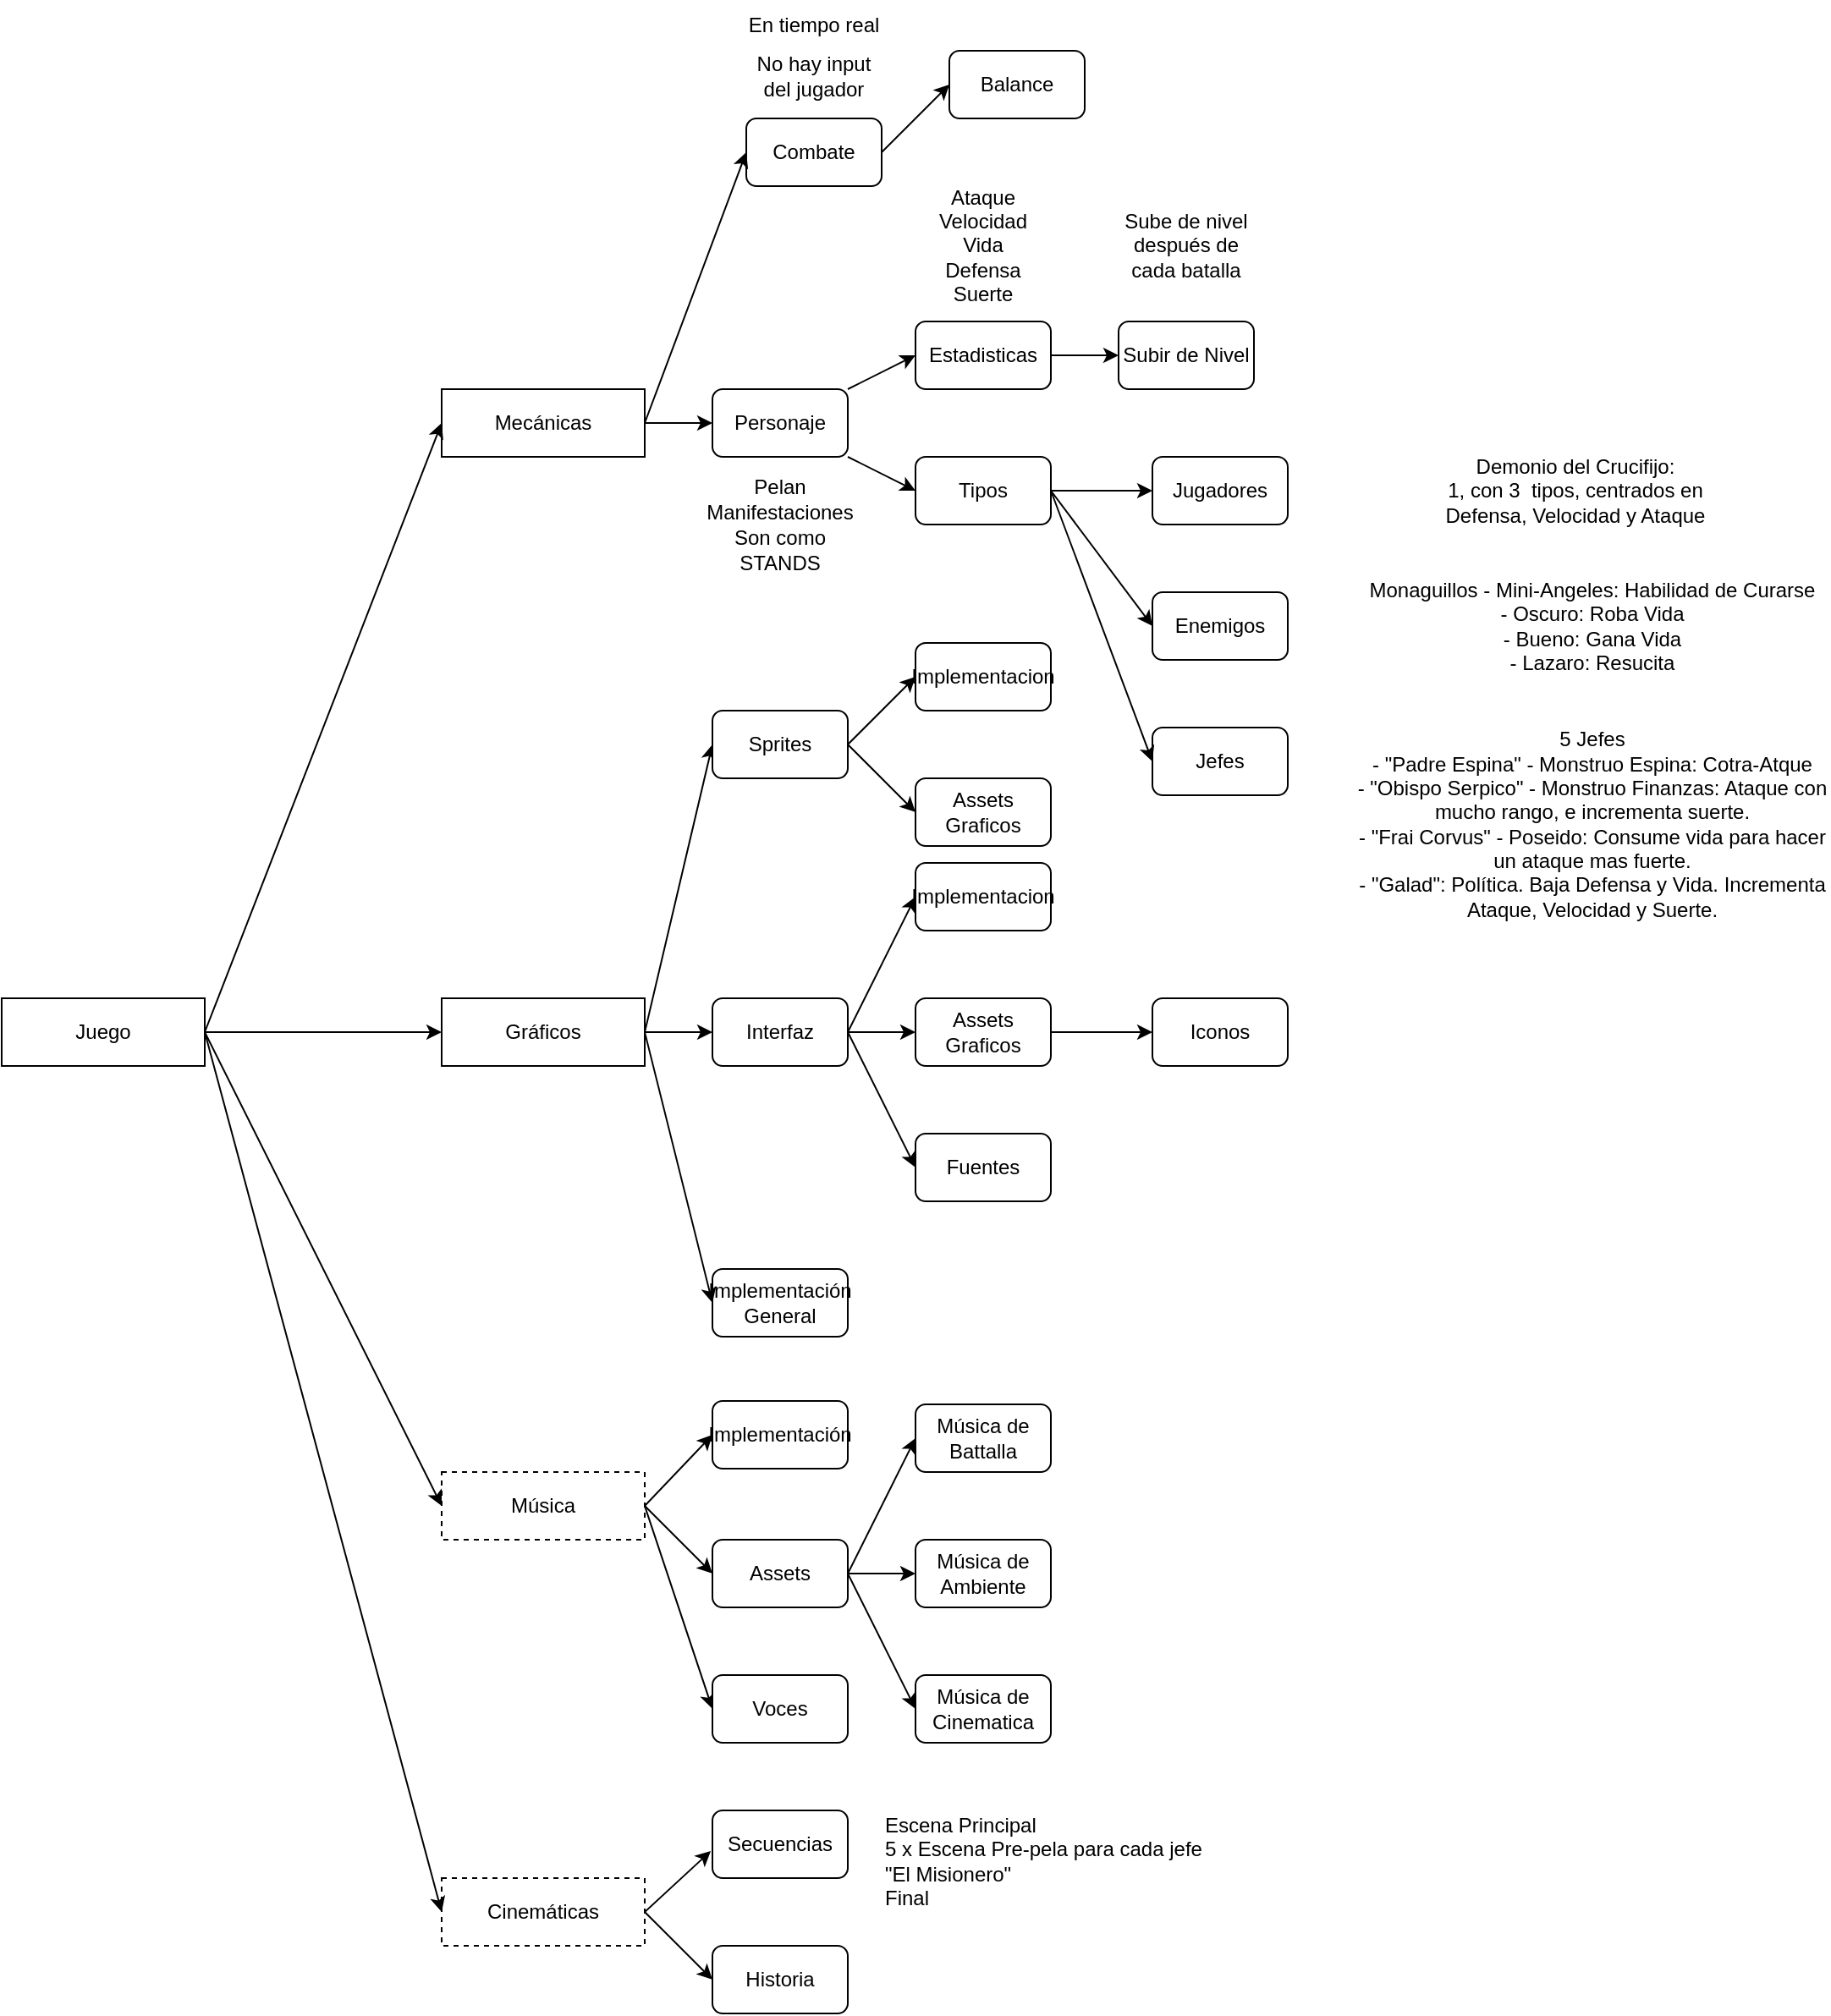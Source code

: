 <mxfile version="27.0.6">
  <diagram name="Página-1" id="4wmt6wk9KiucF9GbgIPQ">
    <mxGraphModel dx="969" dy="1703" grid="1" gridSize="10" guides="1" tooltips="1" connect="1" arrows="1" fold="1" page="1" pageScale="1" pageWidth="827" pageHeight="1169" math="0" shadow="0">
      <root>
        <mxCell id="0" />
        <mxCell id="1" parent="0" />
        <mxCell id="VZRRbTIA94rRxhNmFZnI-1" value="Juego" style="rounded=0;whiteSpace=wrap;html=1;" vertex="1" parent="1">
          <mxGeometry y="400" width="120" height="40" as="geometry" />
        </mxCell>
        <mxCell id="VZRRbTIA94rRxhNmFZnI-2" value="Gráficos" style="rounded=0;whiteSpace=wrap;html=1;" vertex="1" parent="1">
          <mxGeometry x="260" y="400" width="120" height="40" as="geometry" />
        </mxCell>
        <mxCell id="VZRRbTIA94rRxhNmFZnI-3" value="Música" style="rounded=0;whiteSpace=wrap;html=1;dashed=1;" vertex="1" parent="1">
          <mxGeometry x="260" y="680" width="120" height="40" as="geometry" />
        </mxCell>
        <mxCell id="VZRRbTIA94rRxhNmFZnI-4" value="Cinemáticas" style="rounded=0;whiteSpace=wrap;html=1;dashed=1;" vertex="1" parent="1">
          <mxGeometry x="260" y="920" width="120" height="40" as="geometry" />
        </mxCell>
        <mxCell id="VZRRbTIA94rRxhNmFZnI-6" value="" style="endArrow=classic;html=1;rounded=0;exitX=1;exitY=0.5;exitDx=0;exitDy=0;entryX=0;entryY=0.5;entryDx=0;entryDy=0;" edge="1" parent="1" source="VZRRbTIA94rRxhNmFZnI-1" target="VZRRbTIA94rRxhNmFZnI-3">
          <mxGeometry width="50" height="50" relative="1" as="geometry">
            <mxPoint x="250" y="450" as="sourcePoint" />
            <mxPoint x="300" y="400" as="targetPoint" />
          </mxGeometry>
        </mxCell>
        <mxCell id="VZRRbTIA94rRxhNmFZnI-7" value="" style="endArrow=classic;html=1;rounded=0;exitX=1;exitY=0.5;exitDx=0;exitDy=0;" edge="1" parent="1" source="VZRRbTIA94rRxhNmFZnI-1" target="VZRRbTIA94rRxhNmFZnI-2">
          <mxGeometry width="50" height="50" relative="1" as="geometry">
            <mxPoint x="210" y="420" as="sourcePoint" />
            <mxPoint x="310" y="460" as="targetPoint" />
          </mxGeometry>
        </mxCell>
        <mxCell id="VZRRbTIA94rRxhNmFZnI-9" value="" style="endArrow=classic;html=1;rounded=0;exitX=1;exitY=0.5;exitDx=0;exitDy=0;entryX=0;entryY=0.5;entryDx=0;entryDy=0;" edge="1" parent="1" source="VZRRbTIA94rRxhNmFZnI-1" target="VZRRbTIA94rRxhNmFZnI-4">
          <mxGeometry width="50" height="50" relative="1" as="geometry">
            <mxPoint x="260" y="420" as="sourcePoint" />
            <mxPoint x="340" y="420" as="targetPoint" />
          </mxGeometry>
        </mxCell>
        <mxCell id="VZRRbTIA94rRxhNmFZnI-12" value="Música de Battalla" style="rounded=1;whiteSpace=wrap;html=1;" vertex="1" parent="1">
          <mxGeometry x="540" y="640" width="80" height="40" as="geometry" />
        </mxCell>
        <mxCell id="VZRRbTIA94rRxhNmFZnI-13" value="Música de Ambiente" style="rounded=1;whiteSpace=wrap;html=1;" vertex="1" parent="1">
          <mxGeometry x="540" y="720" width="80" height="40" as="geometry" />
        </mxCell>
        <mxCell id="VZRRbTIA94rRxhNmFZnI-14" value="Música de Cinematica" style="rounded=1;whiteSpace=wrap;html=1;" vertex="1" parent="1">
          <mxGeometry x="540" y="800" width="80" height="40" as="geometry" />
        </mxCell>
        <mxCell id="VZRRbTIA94rRxhNmFZnI-15" value="Mecánicas" style="rounded=0;whiteSpace=wrap;html=1;" vertex="1" parent="1">
          <mxGeometry x="260" y="40" width="120" height="40" as="geometry" />
        </mxCell>
        <mxCell id="VZRRbTIA94rRxhNmFZnI-16" value="" style="endArrow=classic;html=1;rounded=0;exitX=1;exitY=0.5;exitDx=0;exitDy=0;entryX=0;entryY=0.5;entryDx=0;entryDy=0;" edge="1" parent="1" source="VZRRbTIA94rRxhNmFZnI-1" target="VZRRbTIA94rRxhNmFZnI-15">
          <mxGeometry width="50" height="50" relative="1" as="geometry">
            <mxPoint x="290" y="510" as="sourcePoint" />
            <mxPoint x="380" y="528" as="targetPoint" />
          </mxGeometry>
        </mxCell>
        <mxCell id="VZRRbTIA94rRxhNmFZnI-17" value="Implementación" style="rounded=1;whiteSpace=wrap;html=1;" vertex="1" parent="1">
          <mxGeometry x="420" y="638" width="80" height="40" as="geometry" />
        </mxCell>
        <mxCell id="VZRRbTIA94rRxhNmFZnI-18" value="" style="endArrow=classic;html=1;rounded=0;exitX=1;exitY=0.5;exitDx=0;exitDy=0;entryX=0;entryY=0.5;entryDx=0;entryDy=0;" edge="1" parent="1" source="VZRRbTIA94rRxhNmFZnI-3" target="VZRRbTIA94rRxhNmFZnI-17">
          <mxGeometry width="50" height="50" relative="1" as="geometry">
            <mxPoint x="380" y="725" as="sourcePoint" />
            <mxPoint x="430" y="675" as="targetPoint" />
          </mxGeometry>
        </mxCell>
        <mxCell id="VZRRbTIA94rRxhNmFZnI-19" value="Assets" style="rounded=1;whiteSpace=wrap;html=1;" vertex="1" parent="1">
          <mxGeometry x="420" y="720" width="80" height="40" as="geometry" />
        </mxCell>
        <mxCell id="VZRRbTIA94rRxhNmFZnI-20" value="" style="endArrow=classic;html=1;rounded=0;exitX=1;exitY=0.5;exitDx=0;exitDy=0;entryX=0;entryY=0.5;entryDx=0;entryDy=0;" edge="1" parent="1" source="VZRRbTIA94rRxhNmFZnI-19" target="VZRRbTIA94rRxhNmFZnI-12">
          <mxGeometry width="50" height="50" relative="1" as="geometry">
            <mxPoint x="620" y="765" as="sourcePoint" />
            <mxPoint x="670" y="715" as="targetPoint" />
          </mxGeometry>
        </mxCell>
        <mxCell id="VZRRbTIA94rRxhNmFZnI-21" value="" style="endArrow=classic;html=1;rounded=0;" edge="1" parent="1" source="VZRRbTIA94rRxhNmFZnI-19" target="VZRRbTIA94rRxhNmFZnI-13">
          <mxGeometry width="50" height="50" relative="1" as="geometry">
            <mxPoint x="590" y="845" as="sourcePoint" />
            <mxPoint x="670" y="805" as="targetPoint" />
          </mxGeometry>
        </mxCell>
        <mxCell id="VZRRbTIA94rRxhNmFZnI-22" value="" style="endArrow=classic;html=1;rounded=0;exitX=1;exitY=0.5;exitDx=0;exitDy=0;entryX=0;entryY=0.5;entryDx=0;entryDy=0;" edge="1" parent="1" source="VZRRbTIA94rRxhNmFZnI-19" target="VZRRbTIA94rRxhNmFZnI-14">
          <mxGeometry width="50" height="50" relative="1" as="geometry">
            <mxPoint x="570" y="805" as="sourcePoint" />
            <mxPoint x="637" y="805" as="targetPoint" />
          </mxGeometry>
        </mxCell>
        <mxCell id="VZRRbTIA94rRxhNmFZnI-23" value="" style="endArrow=classic;html=1;rounded=0;exitX=1;exitY=0.5;exitDx=0;exitDy=0;entryX=0;entryY=0.5;entryDx=0;entryDy=0;" edge="1" parent="1" source="VZRRbTIA94rRxhNmFZnI-3" target="VZRRbTIA94rRxhNmFZnI-88">
          <mxGeometry width="50" height="50" relative="1" as="geometry">
            <mxPoint x="470" y="752" as="sourcePoint" />
            <mxPoint x="550" y="735" as="targetPoint" />
          </mxGeometry>
        </mxCell>
        <mxCell id="VZRRbTIA94rRxhNmFZnI-24" value="" style="endArrow=classic;html=1;rounded=0;exitX=1;exitY=0.5;exitDx=0;exitDy=0;entryX=0;entryY=0.5;entryDx=0;entryDy=0;" edge="1" parent="1" source="VZRRbTIA94rRxhNmFZnI-2" target="VZRRbTIA94rRxhNmFZnI-26">
          <mxGeometry width="50" height="50" relative="1" as="geometry">
            <mxPoint x="330" y="510" as="sourcePoint" />
            <mxPoint x="470" y="380" as="targetPoint" />
          </mxGeometry>
        </mxCell>
        <mxCell id="VZRRbTIA94rRxhNmFZnI-26" value="Sprites" style="rounded=1;whiteSpace=wrap;html=1;" vertex="1" parent="1">
          <mxGeometry x="420" y="230" width="80" height="40" as="geometry" />
        </mxCell>
        <mxCell id="VZRRbTIA94rRxhNmFZnI-27" value="Interfaz" style="rounded=1;whiteSpace=wrap;html=1;" vertex="1" parent="1">
          <mxGeometry x="420" y="400" width="80" height="40" as="geometry" />
        </mxCell>
        <mxCell id="VZRRbTIA94rRxhNmFZnI-28" value="Implementación General" style="rounded=1;whiteSpace=wrap;html=1;" vertex="1" parent="1">
          <mxGeometry x="420" y="560" width="80" height="40" as="geometry" />
        </mxCell>
        <mxCell id="VZRRbTIA94rRxhNmFZnI-29" value="" style="endArrow=classic;html=1;rounded=0;" edge="1" parent="1" source="VZRRbTIA94rRxhNmFZnI-2" target="VZRRbTIA94rRxhNmFZnI-27">
          <mxGeometry width="50" height="50" relative="1" as="geometry">
            <mxPoint x="490" y="430" as="sourcePoint" />
            <mxPoint x="580" y="430" as="targetPoint" />
          </mxGeometry>
        </mxCell>
        <mxCell id="VZRRbTIA94rRxhNmFZnI-30" value="" style="endArrow=classic;html=1;rounded=0;exitX=1;exitY=0.5;exitDx=0;exitDy=0;entryX=0;entryY=0.5;entryDx=0;entryDy=0;" edge="1" parent="1" source="VZRRbTIA94rRxhNmFZnI-2" target="VZRRbTIA94rRxhNmFZnI-28">
          <mxGeometry width="50" height="50" relative="1" as="geometry">
            <mxPoint x="520" y="481" as="sourcePoint" />
            <mxPoint x="640" y="460" as="targetPoint" />
          </mxGeometry>
        </mxCell>
        <mxCell id="VZRRbTIA94rRxhNmFZnI-31" value="" style="endArrow=classic;html=1;rounded=0;exitX=1;exitY=0.5;exitDx=0;exitDy=0;entryX=0;entryY=0.5;entryDx=0;entryDy=0;" edge="1" parent="1" source="VZRRbTIA94rRxhNmFZnI-26" target="VZRRbTIA94rRxhNmFZnI-32">
          <mxGeometry width="50" height="50" relative="1" as="geometry">
            <mxPoint x="690" y="381" as="sourcePoint" />
            <mxPoint x="650" y="250" as="targetPoint" />
          </mxGeometry>
        </mxCell>
        <mxCell id="VZRRbTIA94rRxhNmFZnI-32" value="Implementacion" style="rounded=1;whiteSpace=wrap;html=1;" vertex="1" parent="1">
          <mxGeometry x="540" y="190" width="80" height="40" as="geometry" />
        </mxCell>
        <mxCell id="VZRRbTIA94rRxhNmFZnI-33" value="Assets Graficos" style="rounded=1;whiteSpace=wrap;html=1;" vertex="1" parent="1">
          <mxGeometry x="540" y="270" width="80" height="40" as="geometry" />
        </mxCell>
        <mxCell id="VZRRbTIA94rRxhNmFZnI-34" value="" style="endArrow=classic;html=1;rounded=0;exitX=1;exitY=0.5;exitDx=0;exitDy=0;entryX=0;entryY=0.5;entryDx=0;entryDy=0;" edge="1" parent="1" source="VZRRbTIA94rRxhNmFZnI-26" target="VZRRbTIA94rRxhNmFZnI-33">
          <mxGeometry width="50" height="50" relative="1" as="geometry">
            <mxPoint x="710" y="356" as="sourcePoint" />
            <mxPoint x="777" y="340" as="targetPoint" />
          </mxGeometry>
        </mxCell>
        <mxCell id="VZRRbTIA94rRxhNmFZnI-35" value="Implementacion" style="rounded=1;whiteSpace=wrap;html=1;" vertex="1" parent="1">
          <mxGeometry x="540" y="320" width="80" height="40" as="geometry" />
        </mxCell>
        <mxCell id="VZRRbTIA94rRxhNmFZnI-36" value="Assets Graficos" style="rounded=1;whiteSpace=wrap;html=1;" vertex="1" parent="1">
          <mxGeometry x="540" y="400" width="80" height="40" as="geometry" />
        </mxCell>
        <mxCell id="VZRRbTIA94rRxhNmFZnI-37" value="" style="endArrow=classic;html=1;rounded=0;exitX=1;exitY=0.5;exitDx=0;exitDy=0;entryX=0;entryY=0.5;entryDx=0;entryDy=0;" edge="1" parent="1" source="VZRRbTIA94rRxhNmFZnI-27" target="VZRRbTIA94rRxhNmFZnI-35">
          <mxGeometry width="50" height="50" relative="1" as="geometry">
            <mxPoint x="600" y="500" as="sourcePoint" />
            <mxPoint x="640" y="514" as="targetPoint" />
          </mxGeometry>
        </mxCell>
        <mxCell id="VZRRbTIA94rRxhNmFZnI-38" value="" style="endArrow=classic;html=1;rounded=0;" edge="1" parent="1" source="VZRRbTIA94rRxhNmFZnI-27" target="VZRRbTIA94rRxhNmFZnI-36">
          <mxGeometry width="50" height="50" relative="1" as="geometry">
            <mxPoint x="660" y="560" as="sourcePoint" />
            <mxPoint x="830" y="594" as="targetPoint" />
          </mxGeometry>
        </mxCell>
        <mxCell id="VZRRbTIA94rRxhNmFZnI-39" value="" style="endArrow=classic;html=1;rounded=0;exitX=1;exitY=0.5;exitDx=0;exitDy=0;entryX=0;entryY=0.5;entryDx=0;entryDy=0;" edge="1" parent="1" source="VZRRbTIA94rRxhNmFZnI-27" target="VZRRbTIA94rRxhNmFZnI-40">
          <mxGeometry width="50" height="50" relative="1" as="geometry">
            <mxPoint x="670" y="580" as="sourcePoint" />
            <mxPoint x="640" y="540" as="targetPoint" />
          </mxGeometry>
        </mxCell>
        <mxCell id="VZRRbTIA94rRxhNmFZnI-40" value="Fuentes" style="rounded=1;whiteSpace=wrap;html=1;" vertex="1" parent="1">
          <mxGeometry x="540" y="480" width="80" height="40" as="geometry" />
        </mxCell>
        <mxCell id="VZRRbTIA94rRxhNmFZnI-42" value="Estadisticas" style="rounded=1;whiteSpace=wrap;html=1;" vertex="1" parent="1">
          <mxGeometry x="540" width="80" height="40" as="geometry" />
        </mxCell>
        <mxCell id="VZRRbTIA94rRxhNmFZnI-43" value="Personaje" style="rounded=1;whiteSpace=wrap;html=1;" vertex="1" parent="1">
          <mxGeometry x="420" y="40" width="80" height="40" as="geometry" />
        </mxCell>
        <mxCell id="VZRRbTIA94rRxhNmFZnI-44" value="Tipos" style="rounded=1;whiteSpace=wrap;html=1;" vertex="1" parent="1">
          <mxGeometry x="540" y="80" width="80" height="40" as="geometry" />
        </mxCell>
        <mxCell id="VZRRbTIA94rRxhNmFZnI-45" value="" style="endArrow=classic;html=1;rounded=0;entryX=0;entryY=0.5;entryDx=0;entryDy=0;" edge="1" parent="1" source="VZRRbTIA94rRxhNmFZnI-43" target="VZRRbTIA94rRxhNmFZnI-42">
          <mxGeometry width="50" height="50" relative="1" as="geometry">
            <mxPoint x="490" y="90" as="sourcePoint" />
            <mxPoint x="540" y="40" as="targetPoint" />
          </mxGeometry>
        </mxCell>
        <mxCell id="VZRRbTIA94rRxhNmFZnI-46" value="" style="endArrow=classic;html=1;rounded=0;entryX=0;entryY=0.5;entryDx=0;entryDy=0;" edge="1" parent="1" source="VZRRbTIA94rRxhNmFZnI-43" target="VZRRbTIA94rRxhNmFZnI-44">
          <mxGeometry width="50" height="50" relative="1" as="geometry">
            <mxPoint x="570" y="164" as="sourcePoint" />
            <mxPoint x="610" y="150" as="targetPoint" />
          </mxGeometry>
        </mxCell>
        <mxCell id="VZRRbTIA94rRxhNmFZnI-51" value="Subir de Nivel" style="rounded=1;whiteSpace=wrap;html=1;" vertex="1" parent="1">
          <mxGeometry x="660" width="80" height="40" as="geometry" />
        </mxCell>
        <mxCell id="VZRRbTIA94rRxhNmFZnI-52" value="" style="endArrow=classic;html=1;rounded=0;" edge="1" parent="1" source="VZRRbTIA94rRxhNmFZnI-42" target="VZRRbTIA94rRxhNmFZnI-51">
          <mxGeometry width="50" height="50" relative="1" as="geometry">
            <mxPoint x="570" y="74" as="sourcePoint" />
            <mxPoint x="610" y="60" as="targetPoint" />
          </mxGeometry>
        </mxCell>
        <mxCell id="VZRRbTIA94rRxhNmFZnI-53" value="" style="endArrow=classic;html=1;rounded=0;" edge="1" parent="1" source="VZRRbTIA94rRxhNmFZnI-15" target="VZRRbTIA94rRxhNmFZnI-43">
          <mxGeometry width="50" height="50" relative="1" as="geometry">
            <mxPoint x="420" y="200" as="sourcePoint" />
            <mxPoint x="470" y="150" as="targetPoint" />
          </mxGeometry>
        </mxCell>
        <mxCell id="VZRRbTIA94rRxhNmFZnI-55" value="Secuencias" style="rounded=1;whiteSpace=wrap;html=1;" vertex="1" parent="1">
          <mxGeometry x="420" y="880" width="80" height="40" as="geometry" />
        </mxCell>
        <mxCell id="VZRRbTIA94rRxhNmFZnI-56" value="Historia" style="rounded=1;whiteSpace=wrap;html=1;" vertex="1" parent="1">
          <mxGeometry x="420" y="960" width="80" height="40" as="geometry" />
        </mxCell>
        <mxCell id="VZRRbTIA94rRxhNmFZnI-57" value="" style="endArrow=classic;html=1;rounded=0;exitX=1;exitY=0.5;exitDx=0;exitDy=0;entryX=-0.012;entryY=0.6;entryDx=0;entryDy=0;entryPerimeter=0;" edge="1" parent="1" source="VZRRbTIA94rRxhNmFZnI-4" target="VZRRbTIA94rRxhNmFZnI-55">
          <mxGeometry width="50" height="50" relative="1" as="geometry">
            <mxPoint x="440" y="840" as="sourcePoint" />
            <mxPoint x="490" y="790" as="targetPoint" />
          </mxGeometry>
        </mxCell>
        <mxCell id="VZRRbTIA94rRxhNmFZnI-58" value="" style="endArrow=classic;html=1;rounded=0;exitX=1;exitY=0.5;exitDx=0;exitDy=0;entryX=0;entryY=0.5;entryDx=0;entryDy=0;" edge="1" parent="1" source="VZRRbTIA94rRxhNmFZnI-4" target="VZRRbTIA94rRxhNmFZnI-56">
          <mxGeometry width="50" height="50" relative="1" as="geometry">
            <mxPoint x="470" y="1002" as="sourcePoint" />
            <mxPoint x="440" y="980" as="targetPoint" />
          </mxGeometry>
        </mxCell>
        <mxCell id="VZRRbTIA94rRxhNmFZnI-59" value="Pelan Manifestaciones" style="text;html=1;align=center;verticalAlign=middle;whiteSpace=wrap;rounded=0;" vertex="1" parent="1">
          <mxGeometry x="430" y="90" width="60" height="30" as="geometry" />
        </mxCell>
        <mxCell id="VZRRbTIA94rRxhNmFZnI-60" value="Son como STANDS" style="text;html=1;align=center;verticalAlign=middle;whiteSpace=wrap;rounded=0;" vertex="1" parent="1">
          <mxGeometry x="430" y="120" width="60" height="30" as="geometry" />
        </mxCell>
        <mxCell id="VZRRbTIA94rRxhNmFZnI-62" value="&lt;div&gt;Demonio del Crucifijo:&lt;/div&gt;&lt;div&gt;1, con 3&amp;nbsp; tipos, centrados en Defensa, Velocidad y Ataque&lt;/div&gt;" style="text;html=1;align=center;verticalAlign=middle;whiteSpace=wrap;rounded=0;" vertex="1" parent="1">
          <mxGeometry x="850" y="80" width="160" height="40" as="geometry" />
        </mxCell>
        <mxCell id="VZRRbTIA94rRxhNmFZnI-63" value="&lt;div align=&quot;center&quot;&gt;Ataque&lt;/div&gt;&lt;div align=&quot;center&quot;&gt;Velocidad&lt;/div&gt;&lt;div align=&quot;center&quot;&gt;Vida&lt;/div&gt;&lt;div align=&quot;center&quot;&gt;Defensa&lt;/div&gt;&lt;div align=&quot;center&quot;&gt;Suerte&lt;/div&gt;" style="text;html=1;align=center;verticalAlign=middle;whiteSpace=wrap;rounded=0;" vertex="1" parent="1">
          <mxGeometry x="550" y="-80" width="60" height="70" as="geometry" />
        </mxCell>
        <mxCell id="VZRRbTIA94rRxhNmFZnI-64" value="Sube de nivel después de cada batalla" style="text;html=1;align=center;verticalAlign=middle;whiteSpace=wrap;rounded=0;" vertex="1" parent="1">
          <mxGeometry x="655" y="-80" width="90" height="70" as="geometry" />
        </mxCell>
        <mxCell id="VZRRbTIA94rRxhNmFZnI-66" value="Combate" style="rounded=1;whiteSpace=wrap;html=1;" vertex="1" parent="1">
          <mxGeometry x="440" y="-120" width="80" height="40" as="geometry" />
        </mxCell>
        <mxCell id="VZRRbTIA94rRxhNmFZnI-67" value="" style="endArrow=classic;html=1;rounded=0;exitX=1;exitY=0.5;exitDx=0;exitDy=0;entryX=0;entryY=0.5;entryDx=0;entryDy=0;" edge="1" parent="1" source="VZRRbTIA94rRxhNmFZnI-15" target="VZRRbTIA94rRxhNmFZnI-66">
          <mxGeometry width="50" height="50" relative="1" as="geometry">
            <mxPoint x="490" y="140" as="sourcePoint" />
            <mxPoint x="530" y="140" as="targetPoint" />
          </mxGeometry>
        </mxCell>
        <mxCell id="VZRRbTIA94rRxhNmFZnI-68" value="En tiempo real" style="text;html=1;align=center;verticalAlign=middle;whiteSpace=wrap;rounded=0;" vertex="1" parent="1">
          <mxGeometry x="440" y="-190" width="80" height="30" as="geometry" />
        </mxCell>
        <mxCell id="VZRRbTIA94rRxhNmFZnI-71" value="No hay input del jugador" style="text;html=1;align=center;verticalAlign=middle;whiteSpace=wrap;rounded=0;" vertex="1" parent="1">
          <mxGeometry x="440" y="-160" width="80" height="30" as="geometry" />
        </mxCell>
        <mxCell id="VZRRbTIA94rRxhNmFZnI-74" value="Balance" style="rounded=1;whiteSpace=wrap;html=1;" vertex="1" parent="1">
          <mxGeometry x="560" y="-160" width="80" height="40" as="geometry" />
        </mxCell>
        <mxCell id="VZRRbTIA94rRxhNmFZnI-75" value="" style="endArrow=classic;html=1;rounded=0;entryX=0;entryY=0.5;entryDx=0;entryDy=0;exitX=1;exitY=0.5;exitDx=0;exitDy=0;" edge="1" parent="1" source="VZRRbTIA94rRxhNmFZnI-66" target="VZRRbTIA94rRxhNmFZnI-74">
          <mxGeometry width="50" height="50" relative="1" as="geometry">
            <mxPoint x="590" y="90" as="sourcePoint" />
            <mxPoint x="630" y="70" as="targetPoint" />
          </mxGeometry>
        </mxCell>
        <mxCell id="VZRRbTIA94rRxhNmFZnI-76" value="Jugadores" style="rounded=1;whiteSpace=wrap;html=1;" vertex="1" parent="1">
          <mxGeometry x="680" y="80" width="80" height="40" as="geometry" />
        </mxCell>
        <mxCell id="VZRRbTIA94rRxhNmFZnI-77" value="" style="endArrow=classic;html=1;rounded=0;entryX=0;entryY=0.5;entryDx=0;entryDy=0;exitX=1;exitY=0.5;exitDx=0;exitDy=0;" edge="1" parent="1" source="VZRRbTIA94rRxhNmFZnI-44" target="VZRRbTIA94rRxhNmFZnI-76">
          <mxGeometry width="50" height="50" relative="1" as="geometry">
            <mxPoint x="680" y="170" as="sourcePoint" />
            <mxPoint x="720" y="170" as="targetPoint" />
          </mxGeometry>
        </mxCell>
        <mxCell id="VZRRbTIA94rRxhNmFZnI-79" value="&lt;div align=&quot;left&quot;&gt;Monaguillos - Mini-Angeles: Habilidad de Curarse&lt;/div&gt;&lt;div&gt;- Oscuro: Roba Vida&lt;/div&gt;&lt;div&gt;- Bueno: Gana Vida&lt;/div&gt;&lt;div&gt;- Lazaro: Resucita&lt;/div&gt;" style="text;html=1;align=center;verticalAlign=middle;whiteSpace=wrap;rounded=0;" vertex="1" parent="1">
          <mxGeometry x="800" y="150" width="280" height="60" as="geometry" />
        </mxCell>
        <mxCell id="VZRRbTIA94rRxhNmFZnI-80" value="Enemigos" style="rounded=1;whiteSpace=wrap;html=1;" vertex="1" parent="1">
          <mxGeometry x="680" y="160" width="80" height="40" as="geometry" />
        </mxCell>
        <mxCell id="VZRRbTIA94rRxhNmFZnI-81" value="" style="endArrow=classic;html=1;rounded=0;entryX=0;entryY=0.5;entryDx=0;entryDy=0;exitX=1;exitY=0.5;exitDx=0;exitDy=0;" edge="1" parent="1" source="VZRRbTIA94rRxhNmFZnI-44" target="VZRRbTIA94rRxhNmFZnI-80">
          <mxGeometry width="50" height="50" relative="1" as="geometry">
            <mxPoint x="730" y="230" as="sourcePoint" />
            <mxPoint x="770" y="310" as="targetPoint" />
          </mxGeometry>
        </mxCell>
        <mxCell id="VZRRbTIA94rRxhNmFZnI-82" value="Jefes" style="rounded=1;whiteSpace=wrap;html=1;" vertex="1" parent="1">
          <mxGeometry x="680" y="240" width="80" height="40" as="geometry" />
        </mxCell>
        <mxCell id="VZRRbTIA94rRxhNmFZnI-85" value="" style="endArrow=classic;html=1;rounded=0;entryX=0;entryY=0.5;entryDx=0;entryDy=0;exitX=1;exitY=0.5;exitDx=0;exitDy=0;" edge="1" parent="1" source="VZRRbTIA94rRxhNmFZnI-44" target="VZRRbTIA94rRxhNmFZnI-82">
          <mxGeometry width="50" height="50" relative="1" as="geometry">
            <mxPoint x="700" y="310" as="sourcePoint" />
            <mxPoint x="760" y="470" as="targetPoint" />
          </mxGeometry>
        </mxCell>
        <mxCell id="VZRRbTIA94rRxhNmFZnI-87" value="&lt;br&gt;&lt;div&gt;5 Jefes&lt;/div&gt;&lt;div&gt;- &quot;Padre Espina&quot; - Monstruo Espina: Cotra-Atque&lt;/div&gt;&lt;div&gt;- &quot;Obispo Serpico&quot; - Monstruo Finanzas: Ataque con mucho rango, e incrementa suerte.&lt;/div&gt;&lt;div&gt;- &quot;Frai Corvus&quot; - Poseido: Consume vida para hacer un ataque mas fuerte.&lt;/div&gt;&lt;div&gt;- &quot;Galad&quot;: Política. Baja Defensa y Vida. Incrementa Ataque, Velocidad y Suerte.&lt;/div&gt;" style="text;html=1;align=center;verticalAlign=middle;whiteSpace=wrap;rounded=0;" vertex="1" parent="1">
          <mxGeometry x="800" y="220" width="280" height="140" as="geometry" />
        </mxCell>
        <mxCell id="VZRRbTIA94rRxhNmFZnI-88" value="Voces" style="rounded=1;whiteSpace=wrap;html=1;" vertex="1" parent="1">
          <mxGeometry x="420" y="800" width="80" height="40" as="geometry" />
        </mxCell>
        <mxCell id="VZRRbTIA94rRxhNmFZnI-90" value="" style="endArrow=classic;html=1;rounded=0;exitX=1;exitY=0.5;exitDx=0;exitDy=0;entryX=0;entryY=0.5;entryDx=0;entryDy=0;" edge="1" parent="1" source="VZRRbTIA94rRxhNmFZnI-3" target="VZRRbTIA94rRxhNmFZnI-19">
          <mxGeometry width="50" height="50" relative="1" as="geometry">
            <mxPoint x="390" y="720" as="sourcePoint" />
            <mxPoint x="430" y="840" as="targetPoint" />
          </mxGeometry>
        </mxCell>
        <mxCell id="VZRRbTIA94rRxhNmFZnI-91" value="&lt;div align=&quot;left&quot;&gt;Escena Principal&lt;/div&gt;&lt;div align=&quot;left&quot;&gt;5 x Escena Pre-pela para cada jefe&lt;/div&gt;&lt;div align=&quot;left&quot;&gt;&quot;El Misionero&quot;&lt;/div&gt;&lt;div align=&quot;left&quot;&gt;Final&lt;/div&gt;" style="text;html=1;align=left;verticalAlign=middle;whiteSpace=wrap;rounded=0;" vertex="1" parent="1">
          <mxGeometry x="520" y="870" width="195" height="80" as="geometry" />
        </mxCell>
        <mxCell id="VZRRbTIA94rRxhNmFZnI-93" value="Iconos" style="rounded=1;whiteSpace=wrap;html=1;" vertex="1" parent="1">
          <mxGeometry x="680" y="400" width="80" height="40" as="geometry" />
        </mxCell>
        <mxCell id="VZRRbTIA94rRxhNmFZnI-95" value="" style="endArrow=classic;html=1;rounded=0;" edge="1" parent="1" source="VZRRbTIA94rRxhNmFZnI-36" target="VZRRbTIA94rRxhNmFZnI-93">
          <mxGeometry width="50" height="50" relative="1" as="geometry">
            <mxPoint x="750" y="490" as="sourcePoint" />
            <mxPoint x="790" y="490" as="targetPoint" />
          </mxGeometry>
        </mxCell>
      </root>
    </mxGraphModel>
  </diagram>
</mxfile>
